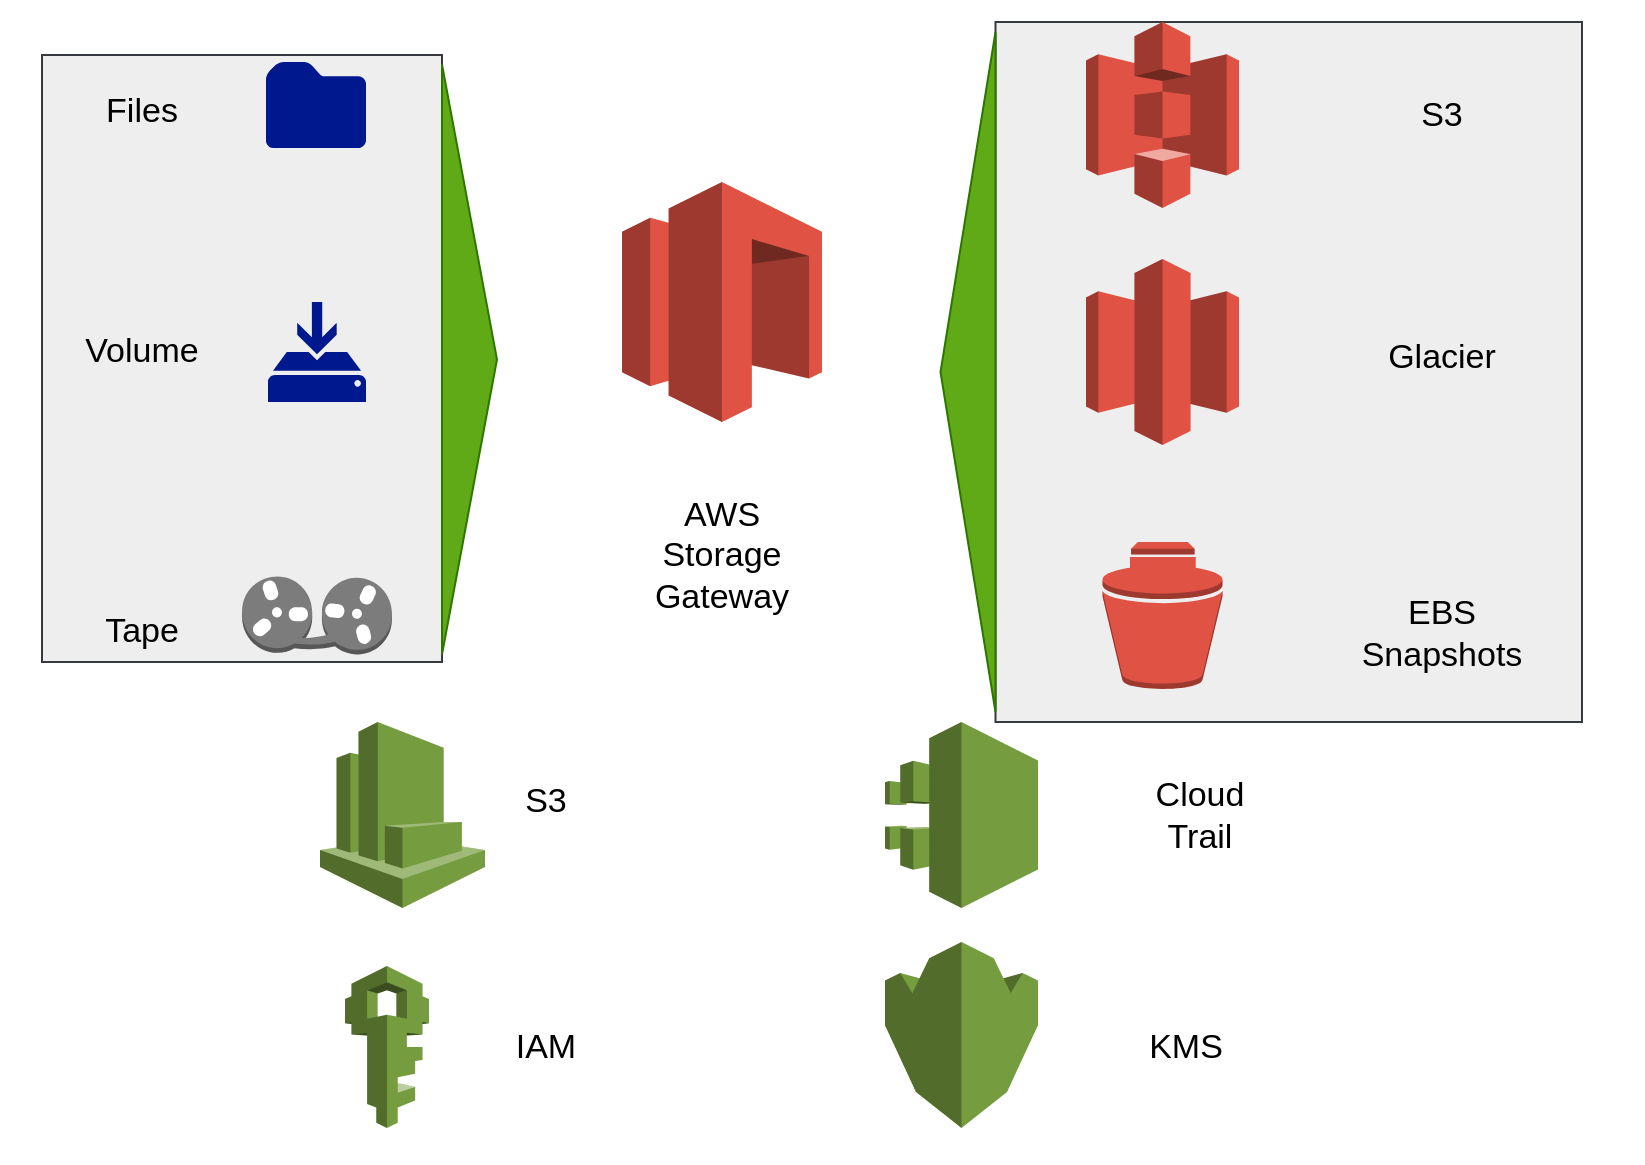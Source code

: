 <mxfile version="12.9.9" type="device"><diagram id="lTrpSe_SfNnOyp6GhTZZ" name="Page-1"><mxGraphModel dx="1055" dy="808" grid="1" gridSize="10" guides="1" tooltips="1" connect="1" arrows="1" fold="1" page="1" pageScale="1" pageWidth="1654" pageHeight="1169" math="0" shadow="0"><root><mxCell id="0"/><mxCell id="1" parent="0"/><mxCell id="tcZFUc5e3ohq0Pu9CYZt-1" value="" style="rounded=0;whiteSpace=wrap;html=1;strokeColor=#FFFFFF;" parent="1" vertex="1"><mxGeometry x="180" y="200" width="820" height="580" as="geometry"/></mxCell><mxCell id="nXqS4SEMegHB8B3x5uhW-26" value="" style="rounded=0;whiteSpace=wrap;html=1;strokeColor=#36393d;strokeWidth=1;fontSize=26;fillColor=#eeeeee;" parent="1" vertex="1"><mxGeometry x="676.75" y="210" width="293.25" height="350" as="geometry"/></mxCell><mxCell id="nXqS4SEMegHB8B3x5uhW-25" value="" style="rounded=0;whiteSpace=wrap;html=1;strokeWidth=1;fontSize=26;fillColor=#eeeeee;strokeColor=#36393d;" parent="1" vertex="1"><mxGeometry x="200" y="226.5" width="200" height="303.5" as="geometry"/></mxCell><mxCell id="nXqS4SEMegHB8B3x5uhW-1" value="" style="outlineConnect=0;dashed=0;verticalLabelPosition=bottom;verticalAlign=top;align=center;html=1;shape=mxgraph.aws3.storage_gateway;fillColor=#E05243;gradientColor=none;strokeColor=#FFFFFF;" parent="1" vertex="1"><mxGeometry x="490" y="290" width="100" height="120" as="geometry"/></mxCell><mxCell id="nXqS4SEMegHB8B3x5uhW-2" value="" style="outlineConnect=0;dashed=0;verticalLabelPosition=bottom;verticalAlign=top;align=center;html=1;shape=mxgraph.aws3.tape_storage;fillColor=#7D7C7C;gradientColor=none;strokeColor=#FFFFFF;" parent="1" vertex="1"><mxGeometry x="300" y="487.25" width="75" height="39" as="geometry"/></mxCell><mxCell id="nXqS4SEMegHB8B3x5uhW-3" value="" style="aspect=fixed;pointerEvents=1;shadow=0;dashed=0;html=1;strokeColor=none;labelPosition=center;verticalLabelPosition=bottom;verticalAlign=top;align=center;fillColor=#00188D;shape=mxgraph.mscae.enterprise.folder" parent="1" vertex="1"><mxGeometry x="312" y="230" width="50" height="43" as="geometry"/></mxCell><mxCell id="nXqS4SEMegHB8B3x5uhW-4" value="" style="aspect=fixed;pointerEvents=1;shadow=0;dashed=0;html=1;strokeColor=none;labelPosition=center;verticalLabelPosition=bottom;verticalAlign=top;align=center;fillColor=#00188D;shape=mxgraph.mscae.enterprise.backup_local" parent="1" vertex="1"><mxGeometry x="313" y="350" width="49" height="50" as="geometry"/></mxCell><mxCell id="nXqS4SEMegHB8B3x5uhW-5" value="" style="outlineConnect=0;dashed=0;verticalLabelPosition=bottom;verticalAlign=top;align=center;html=1;shape=mxgraph.aws3.snapshot;fillColor=#E05243;gradientColor=none;strokeColor=#FFFFFF;" parent="1" vertex="1"><mxGeometry x="730.25" y="470" width="60" height="73.5" as="geometry"/></mxCell><mxCell id="nXqS4SEMegHB8B3x5uhW-6" value="" style="outlineConnect=0;dashed=0;verticalLabelPosition=bottom;verticalAlign=top;align=center;html=1;shape=mxgraph.aws3.glacier;fillColor=#E05243;gradientColor=none;strokeColor=#FFFFFF;" parent="1" vertex="1"><mxGeometry x="722" y="328.5" width="76.5" height="93" as="geometry"/></mxCell><mxCell id="nXqS4SEMegHB8B3x5uhW-7" value="" style="outlineConnect=0;dashed=0;verticalLabelPosition=bottom;verticalAlign=top;align=center;html=1;shape=mxgraph.aws3.s3;fillColor=#E05243;gradientColor=none;strokeColor=#FFFFFF;" parent="1" vertex="1"><mxGeometry x="722" y="210" width="76.5" height="93" as="geometry"/></mxCell><mxCell id="nXqS4SEMegHB8B3x5uhW-8" value="" style="outlineConnect=0;dashed=0;verticalLabelPosition=bottom;verticalAlign=top;align=center;html=1;shape=mxgraph.aws3.iam;fillColor=#759C3E;gradientColor=none;strokeColor=#FFFFFF;" parent="1" vertex="1"><mxGeometry x="351.5" y="682" width="42" height="81" as="geometry"/></mxCell><mxCell id="nXqS4SEMegHB8B3x5uhW-9" value="" style="outlineConnect=0;dashed=0;verticalLabelPosition=bottom;verticalAlign=top;align=center;html=1;shape=mxgraph.aws3.cloudwatch;fillColor=#759C3E;gradientColor=none;strokeColor=#FFFFFF;" parent="1" vertex="1"><mxGeometry x="339" y="560" width="82.5" height="93" as="geometry"/></mxCell><mxCell id="nXqS4SEMegHB8B3x5uhW-10" value="" style="outlineConnect=0;dashed=0;verticalLabelPosition=bottom;verticalAlign=top;align=center;html=1;shape=mxgraph.aws3.cloudtrail;fillColor=#759C3E;gradientColor=none;strokeColor=#FFFFFF;" parent="1" vertex="1"><mxGeometry x="621.5" y="560" width="76.5" height="93" as="geometry"/></mxCell><mxCell id="nXqS4SEMegHB8B3x5uhW-11" value="" style="outlineConnect=0;dashed=0;verticalLabelPosition=bottom;verticalAlign=top;align=center;html=1;shape=mxgraph.aws3.kms;fillColor=#759C3E;gradientColor=none;strokeColor=#FFFFFF;" parent="1" vertex="1"><mxGeometry x="621.5" y="670" width="76.5" height="93" as="geometry"/></mxCell><mxCell id="nXqS4SEMegHB8B3x5uhW-12" value="" style="triangle;whiteSpace=wrap;html=1;strokeColor=#2D7600;fillColor=#60a917;fontColor=#ffffff;" parent="1" vertex="1"><mxGeometry x="400" y="231.25" width="27.5" height="295" as="geometry"/></mxCell><mxCell id="nXqS4SEMegHB8B3x5uhW-13" value="" style="triangle;whiteSpace=wrap;html=1;strokeColor=#2D7600;rotation=-180;fillColor=#60a917;fontColor=#ffffff;" parent="1" vertex="1"><mxGeometry x="649.25" y="215" width="27.5" height="340" as="geometry"/></mxCell><mxCell id="nXqS4SEMegHB8B3x5uhW-14" value="AWS Storage Gateway" style="text;html=1;strokeColor=none;fillColor=none;align=center;verticalAlign=middle;whiteSpace=wrap;rounded=0;strokeWidth=4;fontSize=17;" parent="1" vertex="1"><mxGeometry x="520" y="467.25" width="40" height="20" as="geometry"/></mxCell><mxCell id="nXqS4SEMegHB8B3x5uhW-15" value="S3" style="text;html=1;strokeColor=none;fillColor=none;align=center;verticalAlign=middle;whiteSpace=wrap;rounded=0;strokeWidth=4;fontSize=17;" parent="1" vertex="1"><mxGeometry x="880" y="246.5" width="40" height="20" as="geometry"/></mxCell><mxCell id="nXqS4SEMegHB8B3x5uhW-16" value="Glacier" style="text;html=1;strokeColor=none;fillColor=none;align=center;verticalAlign=middle;whiteSpace=wrap;rounded=0;strokeWidth=4;fontSize=17;" parent="1" vertex="1"><mxGeometry x="880" y="367.5" width="40" height="20" as="geometry"/></mxCell><mxCell id="nXqS4SEMegHB8B3x5uhW-17" value="EBS Snapshots" style="text;html=1;strokeColor=none;fillColor=none;align=center;verticalAlign=middle;whiteSpace=wrap;rounded=0;strokeWidth=4;fontSize=17;" parent="1" vertex="1"><mxGeometry x="880" y="506.25" width="40" height="20" as="geometry"/></mxCell><mxCell id="nXqS4SEMegHB8B3x5uhW-18" value="Files" style="text;html=1;strokeColor=none;fillColor=none;align=center;verticalAlign=middle;whiteSpace=wrap;rounded=0;strokeWidth=4;fontSize=17;" parent="1" vertex="1"><mxGeometry x="230" y="245.25" width="40" height="20" as="geometry"/></mxCell><mxCell id="nXqS4SEMegHB8B3x5uhW-19" value="Volume" style="text;html=1;strokeColor=none;fillColor=none;align=center;verticalAlign=middle;whiteSpace=wrap;rounded=0;strokeWidth=4;fontSize=17;" parent="1" vertex="1"><mxGeometry x="230" y="365" width="40" height="20" as="geometry"/></mxCell><mxCell id="nXqS4SEMegHB8B3x5uhW-20" value="Tape" style="text;html=1;strokeColor=none;fillColor=none;align=center;verticalAlign=middle;whiteSpace=wrap;rounded=0;strokeWidth=4;fontSize=17;" parent="1" vertex="1"><mxGeometry x="230" y="505" width="40" height="20" as="geometry"/></mxCell><mxCell id="nXqS4SEMegHB8B3x5uhW-21" value="S3" style="text;html=1;strokeColor=none;fillColor=none;align=center;verticalAlign=middle;whiteSpace=wrap;rounded=0;strokeWidth=4;fontSize=17;" parent="1" vertex="1"><mxGeometry x="431.5" y="590" width="40" height="20" as="geometry"/></mxCell><mxCell id="nXqS4SEMegHB8B3x5uhW-22" value="IAM" style="text;html=1;strokeColor=none;fillColor=none;align=center;verticalAlign=middle;whiteSpace=wrap;rounded=0;strokeWidth=4;fontSize=17;" parent="1" vertex="1"><mxGeometry x="431.5" y="712.5" width="40" height="20" as="geometry"/></mxCell><mxCell id="nXqS4SEMegHB8B3x5uhW-23" value="Cloud Trail" style="text;html=1;strokeColor=none;fillColor=none;align=center;verticalAlign=middle;whiteSpace=wrap;rounded=0;strokeWidth=4;fontSize=17;" parent="1" vertex="1"><mxGeometry x="758.5" y="596.5" width="40" height="20" as="geometry"/></mxCell><mxCell id="nXqS4SEMegHB8B3x5uhW-24" value="KMS" style="text;html=1;strokeColor=none;fillColor=none;align=center;verticalAlign=middle;whiteSpace=wrap;rounded=0;strokeWidth=4;fontSize=17;" parent="1" vertex="1"><mxGeometry x="751.5" y="712.5" width="40" height="20" as="geometry"/></mxCell></root></mxGraphModel></diagram></mxfile>